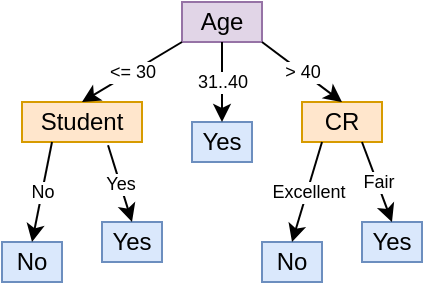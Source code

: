 <mxfile version="26.0.3">
  <diagram name="Page-1" id="vk3FCZa8qpydm1qLOxvx">
    <mxGraphModel dx="1663" dy="463" grid="1" gridSize="10" guides="1" tooltips="1" connect="1" arrows="1" fold="1" page="1" pageScale="1" pageWidth="850" pageHeight="1100" math="0" shadow="0">
      <root>
        <mxCell id="0" />
        <mxCell id="1" parent="0" />
        <mxCell id="VUqLvzfOgISOAL3P8d6s-123" value="Age" style="rounded=0;whiteSpace=wrap;html=1;fillColor=#e1d5e7;strokeColor=#9673a6;" vertex="1" parent="1">
          <mxGeometry x="-40" y="120" width="40" height="20" as="geometry" />
        </mxCell>
        <mxCell id="VUqLvzfOgISOAL3P8d6s-124" value="Yes" style="rounded=0;whiteSpace=wrap;html=1;fillColor=#dae8fc;strokeColor=#6c8ebf;" vertex="1" parent="1">
          <mxGeometry x="-35" y="180" width="30" height="20" as="geometry" />
        </mxCell>
        <mxCell id="VUqLvzfOgISOAL3P8d6s-125" value="Student" style="rounded=0;whiteSpace=wrap;html=1;fillColor=#ffe6cc;strokeColor=#d79b00;" vertex="1" parent="1">
          <mxGeometry x="-120" y="170" width="60" height="20" as="geometry" />
        </mxCell>
        <mxCell id="VUqLvzfOgISOAL3P8d6s-126" value="CR" style="rounded=0;whiteSpace=wrap;html=1;fillColor=#ffe6cc;strokeColor=#d79b00;" vertex="1" parent="1">
          <mxGeometry x="20" y="170" width="40" height="20" as="geometry" />
        </mxCell>
        <mxCell id="VUqLvzfOgISOAL3P8d6s-127" value="No" style="rounded=0;whiteSpace=wrap;html=1;fillColor=#dae8fc;strokeColor=#6c8ebf;" vertex="1" parent="1">
          <mxGeometry x="-130" y="240" width="30" height="20" as="geometry" />
        </mxCell>
        <mxCell id="VUqLvzfOgISOAL3P8d6s-128" value="Yes" style="rounded=0;whiteSpace=wrap;html=1;fillColor=#dae8fc;strokeColor=#6c8ebf;" vertex="1" parent="1">
          <mxGeometry x="-80" y="230" width="30" height="20" as="geometry" />
        </mxCell>
        <mxCell id="VUqLvzfOgISOAL3P8d6s-129" value="No" style="rounded=0;whiteSpace=wrap;html=1;fillColor=#dae8fc;strokeColor=#6c8ebf;" vertex="1" parent="1">
          <mxGeometry y="240" width="30" height="20" as="geometry" />
        </mxCell>
        <mxCell id="VUqLvzfOgISOAL3P8d6s-130" value="Yes" style="rounded=0;whiteSpace=wrap;html=1;fillColor=#dae8fc;strokeColor=#6c8ebf;" vertex="1" parent="1">
          <mxGeometry x="50" y="230" width="30" height="20" as="geometry" />
        </mxCell>
        <mxCell id="VUqLvzfOgISOAL3P8d6s-131" value="" style="endArrow=classic;html=1;rounded=0;entryX=0.5;entryY=0;entryDx=0;entryDy=0;exitX=1;exitY=1;exitDx=0;exitDy=0;" edge="1" parent="1" source="VUqLvzfOgISOAL3P8d6s-123" target="VUqLvzfOgISOAL3P8d6s-126">
          <mxGeometry relative="1" as="geometry">
            <mxPoint x="67.5" y="130" as="sourcePoint" />
            <mxPoint x="12.5" y="160" as="targetPoint" />
          </mxGeometry>
        </mxCell>
        <mxCell id="VUqLvzfOgISOAL3P8d6s-132" value="&amp;gt; 40" style="edgeLabel;resizable=0;html=1;;align=center;verticalAlign=middle;fontSize=9;" connectable="0" vertex="1" parent="VUqLvzfOgISOAL3P8d6s-131">
          <mxGeometry relative="1" as="geometry" />
        </mxCell>
        <mxCell id="VUqLvzfOgISOAL3P8d6s-133" value="" style="endArrow=classic;html=1;rounded=0;entryX=0.5;entryY=0;entryDx=0;entryDy=0;exitX=0.5;exitY=1;exitDx=0;exitDy=0;" edge="1" parent="1" source="VUqLvzfOgISOAL3P8d6s-123" target="VUqLvzfOgISOAL3P8d6s-124">
          <mxGeometry relative="1" as="geometry">
            <mxPoint x="10" y="150" as="sourcePoint" />
            <mxPoint x="50" y="170" as="targetPoint" />
          </mxGeometry>
        </mxCell>
        <mxCell id="VUqLvzfOgISOAL3P8d6s-134" value="31..40" style="edgeLabel;resizable=0;html=1;;align=center;verticalAlign=middle;fontSize=9;" connectable="0" vertex="1" parent="VUqLvzfOgISOAL3P8d6s-133">
          <mxGeometry relative="1" as="geometry" />
        </mxCell>
        <mxCell id="VUqLvzfOgISOAL3P8d6s-135" value="" style="endArrow=classic;html=1;rounded=0;entryX=0.5;entryY=0;entryDx=0;entryDy=0;exitX=0;exitY=1;exitDx=0;exitDy=0;" edge="1" parent="1" source="VUqLvzfOgISOAL3P8d6s-123" target="VUqLvzfOgISOAL3P8d6s-125">
          <mxGeometry relative="1" as="geometry">
            <mxPoint x="-10" y="150" as="sourcePoint" />
            <mxPoint x="-10" y="170" as="targetPoint" />
          </mxGeometry>
        </mxCell>
        <mxCell id="VUqLvzfOgISOAL3P8d6s-136" value="&amp;lt;= 30" style="edgeLabel;resizable=0;html=1;;align=center;verticalAlign=middle;fontSize=9;" connectable="0" vertex="1" parent="VUqLvzfOgISOAL3P8d6s-135">
          <mxGeometry relative="1" as="geometry" />
        </mxCell>
        <mxCell id="VUqLvzfOgISOAL3P8d6s-137" value="" style="endArrow=classic;html=1;rounded=0;entryX=0.5;entryY=0;entryDx=0;entryDy=0;exitX=0.25;exitY=1;exitDx=0;exitDy=0;" edge="1" parent="1" source="VUqLvzfOgISOAL3P8d6s-125" target="VUqLvzfOgISOAL3P8d6s-127">
          <mxGeometry relative="1" as="geometry">
            <mxPoint x="-30" y="160" as="sourcePoint" />
            <mxPoint x="-80" y="180" as="targetPoint" />
          </mxGeometry>
        </mxCell>
        <mxCell id="VUqLvzfOgISOAL3P8d6s-138" value="No" style="edgeLabel;resizable=0;html=1;;align=center;verticalAlign=middle;fontSize=9;" connectable="0" vertex="1" parent="VUqLvzfOgISOAL3P8d6s-137">
          <mxGeometry relative="1" as="geometry" />
        </mxCell>
        <mxCell id="VUqLvzfOgISOAL3P8d6s-139" value="" style="endArrow=classic;html=1;rounded=0;entryX=0.5;entryY=0;entryDx=0;entryDy=0;exitX=0.717;exitY=1.083;exitDx=0;exitDy=0;exitPerimeter=0;" edge="1" parent="1" source="VUqLvzfOgISOAL3P8d6s-125" target="VUqLvzfOgISOAL3P8d6s-128">
          <mxGeometry relative="1" as="geometry">
            <mxPoint x="-95" y="200" as="sourcePoint" />
            <mxPoint x="-105" y="230" as="targetPoint" />
          </mxGeometry>
        </mxCell>
        <mxCell id="VUqLvzfOgISOAL3P8d6s-140" value="Yes" style="edgeLabel;resizable=0;html=1;;align=center;verticalAlign=middle;fontSize=9;" connectable="0" vertex="1" parent="VUqLvzfOgISOAL3P8d6s-139">
          <mxGeometry relative="1" as="geometry" />
        </mxCell>
        <mxCell id="VUqLvzfOgISOAL3P8d6s-141" value="" style="endArrow=classic;html=1;rounded=0;entryX=0.5;entryY=0;entryDx=0;entryDy=0;exitX=0.25;exitY=1;exitDx=0;exitDy=0;" edge="1" parent="1" source="VUqLvzfOgISOAL3P8d6s-126" target="VUqLvzfOgISOAL3P8d6s-129">
          <mxGeometry relative="1" as="geometry">
            <mxPoint x="-67" y="202" as="sourcePoint" />
            <mxPoint x="-55" y="230" as="targetPoint" />
          </mxGeometry>
        </mxCell>
        <mxCell id="VUqLvzfOgISOAL3P8d6s-142" value="Excellent" style="edgeLabel;resizable=0;html=1;;align=center;verticalAlign=middle;fontSize=9;" connectable="0" vertex="1" parent="VUqLvzfOgISOAL3P8d6s-141">
          <mxGeometry relative="1" as="geometry" />
        </mxCell>
        <mxCell id="VUqLvzfOgISOAL3P8d6s-143" value="" style="endArrow=classic;html=1;rounded=0;entryX=0.5;entryY=0;entryDx=0;entryDy=0;exitX=0.75;exitY=1;exitDx=0;exitDy=0;" edge="1" parent="1" source="VUqLvzfOgISOAL3P8d6s-126" target="VUqLvzfOgISOAL3P8d6s-130">
          <mxGeometry relative="1" as="geometry">
            <mxPoint x="40" y="200" as="sourcePoint" />
            <mxPoint x="25" y="230" as="targetPoint" />
          </mxGeometry>
        </mxCell>
        <mxCell id="VUqLvzfOgISOAL3P8d6s-144" value="Fair" style="edgeLabel;resizable=0;html=1;;align=center;verticalAlign=middle;fontSize=9;" connectable="0" vertex="1" parent="VUqLvzfOgISOAL3P8d6s-143">
          <mxGeometry relative="1" as="geometry" />
        </mxCell>
      </root>
    </mxGraphModel>
  </diagram>
</mxfile>
